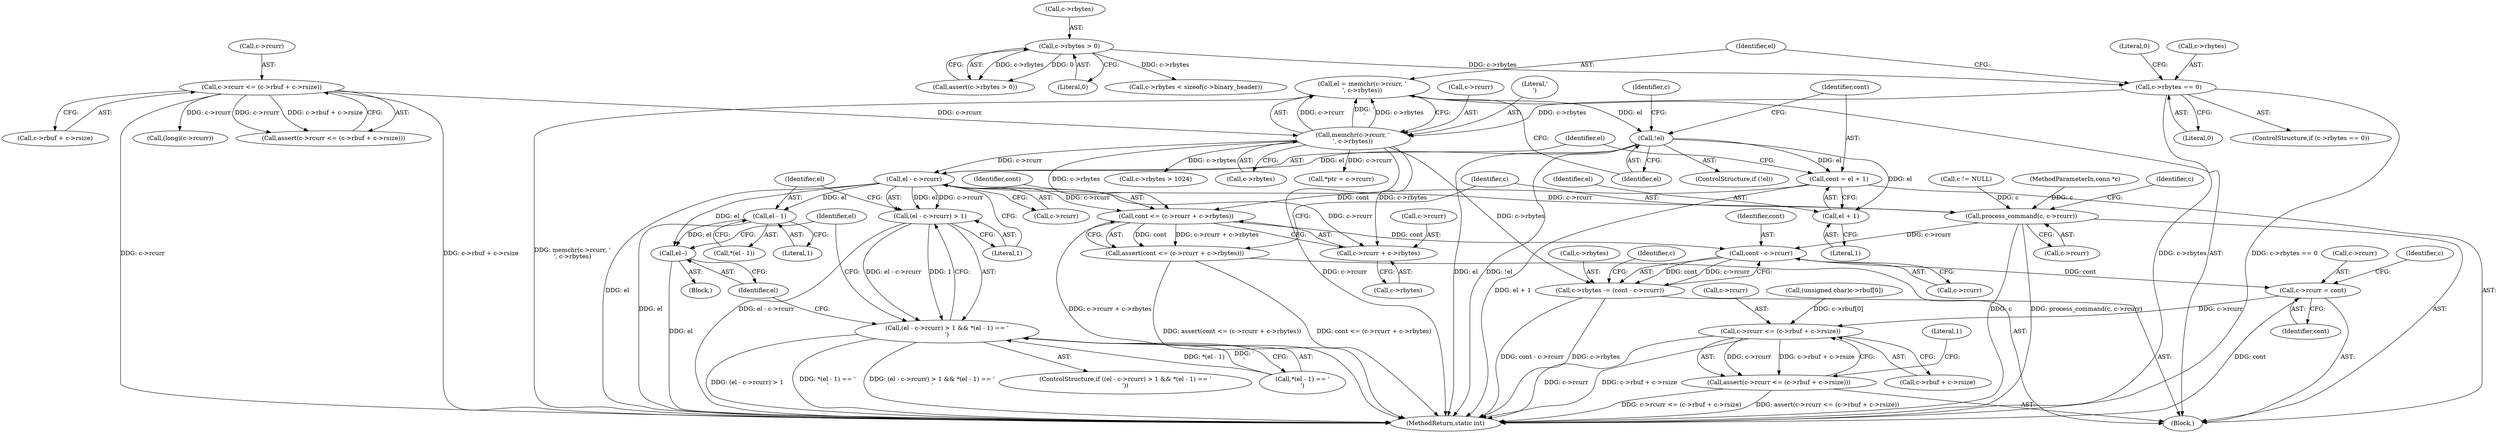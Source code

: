 digraph "0_memcached_75cc83685e103bc8ba380a57468c8f04413033f9@API" {
"1000482" [label="(Call,el = memchr(c->rcurr, '\n', c->rbytes))"];
"1000484" [label="(Call,memchr(c->rcurr, '\n', c->rbytes))"];
"1000115" [label="(Call,c->rcurr <= (c->rbuf + c->rsize))"];
"1000475" [label="(Call,c->rbytes == 0)"];
"1000127" [label="(Call,c->rbytes > 0)"];
"1000493" [label="(Call,!el)"];
"1000533" [label="(Call,cont = el + 1)"];
"1000561" [label="(Call,cont <= (c->rcurr + c->rbytes))"];
"1000560" [label="(Call,assert(cont <= (c->rcurr + c->rbytes)))"];
"1000579" [label="(Call,cont - c->rcurr)"];
"1000575" [label="(Call,c->rbytes -= (cont - c->rcurr))"];
"1000584" [label="(Call,c->rcurr = cont)"];
"1000590" [label="(Call,c->rcurr <= (c->rbuf + c->rsize))"];
"1000589" [label="(Call,assert(c->rcurr <= (c->rbuf + c->rsize)))"];
"1000535" [label="(Call,el + 1)"];
"1000541" [label="(Call,el - c->rcurr)"];
"1000540" [label="(Call,(el - c->rcurr) > 1)"];
"1000539" [label="(Call,(el - c->rcurr) > 1 && *(el - 1) == '\r')"];
"1000549" [label="(Call,el - 1)"];
"1000554" [label="(Call,el--)"];
"1000563" [label="(Call,c->rcurr + c->rbytes)"];
"1000570" [label="(Call,process_command(c, c->rcurr))"];
"1000497" [label="(Call,c->rbytes > 1024)"];
"1000119" [label="(Call,c->rbuf + c->rsize)"];
"1000603" [label="(MethodReturn,static int)"];
"1000570" [label="(Call,process_command(c, c->rcurr))"];
"1000563" [label="(Call,c->rcurr + c->rbytes)"];
"1000589" [label="(Call,assert(c->rcurr <= (c->rbuf + c->rsize)))"];
"1000543" [label="(Call,c->rcurr)"];
"1000128" [label="(Call,c->rbytes)"];
"1000494" [label="(Identifier,el)"];
"1000492" [label="(ControlStructure,if (!el))"];
"1000116" [label="(Call,c->rcurr)"];
"1000539" [label="(Call,(el - c->rcurr) > 1 && *(el - 1) == '\r')"];
"1000111" [label="(Call,c != NULL)"];
"1000546" [label="(Literal,1)"];
"1000475" [label="(Call,c->rbytes == 0)"];
"1000115" [label="(Call,c->rcurr <= (c->rbuf + c->rsize))"];
"1000590" [label="(Call,c->rcurr <= (c->rbuf + c->rsize))"];
"1000484" [label="(Call,memchr(c->rcurr, '\n', c->rbytes))"];
"1000482" [label="(Call,el = memchr(c->rcurr, '\n', c->rbytes))"];
"1000481" [label="(Literal,0)"];
"1000127" [label="(Call,c->rbytes > 0)"];
"1000554" [label="(Call,el--)"];
"1000562" [label="(Identifier,cont)"];
"1000538" [label="(ControlStructure,if ((el - c->rcurr) > 1 && *(el - 1) == '\r'))"];
"1000108" [label="(MethodParameterIn,conn *c)"];
"1000499" [label="(Identifier,c)"];
"1000542" [label="(Identifier,el)"];
"1000580" [label="(Identifier,cont)"];
"1000211" [label="(Call,(long)(c->rcurr))"];
"1000558" [label="(Identifier,el)"];
"1000584" [label="(Call,c->rcurr = cont)"];
"1000555" [label="(Identifier,el)"];
"1000577" [label="(Identifier,c)"];
"1000541" [label="(Call,el - c->rcurr)"];
"1000536" [label="(Identifier,el)"];
"1000535" [label="(Call,el + 1)"];
"1000553" [label="(Block,)"];
"1000489" [label="(Call,c->rbytes)"];
"1000602" [label="(Literal,1)"];
"1000550" [label="(Identifier,el)"];
"1000585" [label="(Call,c->rcurr)"];
"1000131" [label="(Literal,0)"];
"1000564" [label="(Call,c->rcurr)"];
"1000471" [label="(Block,)"];
"1000504" [label="(Call,*ptr = c->rcurr)"];
"1000571" [label="(Identifier,c)"];
"1000576" [label="(Call,c->rbytes)"];
"1000547" [label="(Call,*(el - 1) == '\r')"];
"1000567" [label="(Call,c->rbytes)"];
"1000572" [label="(Call,c->rcurr)"];
"1000195" [label="(Call,c->rbytes < sizeof(c->binary_header))"];
"1000533" [label="(Call,cont = el + 1)"];
"1000537" [label="(Literal,1)"];
"1000588" [label="(Identifier,cont)"];
"1000560" [label="(Call,assert(cont <= (c->rcurr + c->rbytes)))"];
"1000114" [label="(Call,assert(c->rcurr <= (c->rbuf + c->rsize)))"];
"1000485" [label="(Call,c->rcurr)"];
"1000575" [label="(Call,c->rbytes -= (cont - c->rcurr))"];
"1000548" [label="(Call,*(el - 1))"];
"1000147" [label="(Call,(unsigned char)c->rbuf[0])"];
"1000126" [label="(Call,assert(c->rbytes > 0))"];
"1000581" [label="(Call,c->rcurr)"];
"1000488" [label="(Literal,'\n')"];
"1000534" [label="(Identifier,cont)"];
"1000551" [label="(Literal,1)"];
"1000561" [label="(Call,cont <= (c->rcurr + c->rbytes))"];
"1000479" [label="(Literal,0)"];
"1000586" [label="(Identifier,c)"];
"1000591" [label="(Call,c->rcurr)"];
"1000540" [label="(Call,(el - c->rcurr) > 1)"];
"1000549" [label="(Call,el - 1)"];
"1000594" [label="(Call,c->rbuf + c->rsize)"];
"1000483" [label="(Identifier,el)"];
"1000493" [label="(Call,!el)"];
"1000474" [label="(ControlStructure,if (c->rbytes == 0))"];
"1000579" [label="(Call,cont - c->rcurr)"];
"1000476" [label="(Call,c->rbytes)"];
"1000592" [label="(Identifier,c)"];
"1000482" -> "1000471"  [label="AST: "];
"1000482" -> "1000484"  [label="CFG: "];
"1000483" -> "1000482"  [label="AST: "];
"1000484" -> "1000482"  [label="AST: "];
"1000494" -> "1000482"  [label="CFG: "];
"1000482" -> "1000603"  [label="DDG: memchr(c->rcurr, '\n', c->rbytes)"];
"1000484" -> "1000482"  [label="DDG: c->rcurr"];
"1000484" -> "1000482"  [label="DDG: '\n'"];
"1000484" -> "1000482"  [label="DDG: c->rbytes"];
"1000482" -> "1000493"  [label="DDG: el"];
"1000484" -> "1000489"  [label="CFG: "];
"1000485" -> "1000484"  [label="AST: "];
"1000488" -> "1000484"  [label="AST: "];
"1000489" -> "1000484"  [label="AST: "];
"1000484" -> "1000603"  [label="DDG: c->rcurr"];
"1000115" -> "1000484"  [label="DDG: c->rcurr"];
"1000475" -> "1000484"  [label="DDG: c->rbytes"];
"1000484" -> "1000497"  [label="DDG: c->rbytes"];
"1000484" -> "1000504"  [label="DDG: c->rcurr"];
"1000484" -> "1000541"  [label="DDG: c->rcurr"];
"1000484" -> "1000561"  [label="DDG: c->rbytes"];
"1000484" -> "1000563"  [label="DDG: c->rbytes"];
"1000484" -> "1000575"  [label="DDG: c->rbytes"];
"1000115" -> "1000114"  [label="AST: "];
"1000115" -> "1000119"  [label="CFG: "];
"1000116" -> "1000115"  [label="AST: "];
"1000119" -> "1000115"  [label="AST: "];
"1000114" -> "1000115"  [label="CFG: "];
"1000115" -> "1000603"  [label="DDG: c->rbuf + c->rsize"];
"1000115" -> "1000603"  [label="DDG: c->rcurr"];
"1000115" -> "1000114"  [label="DDG: c->rcurr"];
"1000115" -> "1000114"  [label="DDG: c->rbuf + c->rsize"];
"1000115" -> "1000211"  [label="DDG: c->rcurr"];
"1000475" -> "1000474"  [label="AST: "];
"1000475" -> "1000479"  [label="CFG: "];
"1000476" -> "1000475"  [label="AST: "];
"1000479" -> "1000475"  [label="AST: "];
"1000481" -> "1000475"  [label="CFG: "];
"1000483" -> "1000475"  [label="CFG: "];
"1000475" -> "1000603"  [label="DDG: c->rbytes"];
"1000475" -> "1000603"  [label="DDG: c->rbytes == 0"];
"1000127" -> "1000475"  [label="DDG: c->rbytes"];
"1000127" -> "1000126"  [label="AST: "];
"1000127" -> "1000131"  [label="CFG: "];
"1000128" -> "1000127"  [label="AST: "];
"1000131" -> "1000127"  [label="AST: "];
"1000126" -> "1000127"  [label="CFG: "];
"1000127" -> "1000126"  [label="DDG: c->rbytes"];
"1000127" -> "1000126"  [label="DDG: 0"];
"1000127" -> "1000195"  [label="DDG: c->rbytes"];
"1000493" -> "1000492"  [label="AST: "];
"1000493" -> "1000494"  [label="CFG: "];
"1000494" -> "1000493"  [label="AST: "];
"1000499" -> "1000493"  [label="CFG: "];
"1000534" -> "1000493"  [label="CFG: "];
"1000493" -> "1000603"  [label="DDG: el"];
"1000493" -> "1000603"  [label="DDG: !el"];
"1000493" -> "1000533"  [label="DDG: el"];
"1000493" -> "1000535"  [label="DDG: el"];
"1000493" -> "1000541"  [label="DDG: el"];
"1000533" -> "1000471"  [label="AST: "];
"1000533" -> "1000535"  [label="CFG: "];
"1000534" -> "1000533"  [label="AST: "];
"1000535" -> "1000533"  [label="AST: "];
"1000542" -> "1000533"  [label="CFG: "];
"1000533" -> "1000603"  [label="DDG: el + 1"];
"1000533" -> "1000561"  [label="DDG: cont"];
"1000561" -> "1000560"  [label="AST: "];
"1000561" -> "1000563"  [label="CFG: "];
"1000562" -> "1000561"  [label="AST: "];
"1000563" -> "1000561"  [label="AST: "];
"1000560" -> "1000561"  [label="CFG: "];
"1000561" -> "1000603"  [label="DDG: c->rcurr + c->rbytes"];
"1000561" -> "1000560"  [label="DDG: cont"];
"1000561" -> "1000560"  [label="DDG: c->rcurr + c->rbytes"];
"1000541" -> "1000561"  [label="DDG: c->rcurr"];
"1000561" -> "1000579"  [label="DDG: cont"];
"1000560" -> "1000471"  [label="AST: "];
"1000571" -> "1000560"  [label="CFG: "];
"1000560" -> "1000603"  [label="DDG: assert(cont <= (c->rcurr + c->rbytes))"];
"1000560" -> "1000603"  [label="DDG: cont <= (c->rcurr + c->rbytes)"];
"1000579" -> "1000575"  [label="AST: "];
"1000579" -> "1000581"  [label="CFG: "];
"1000580" -> "1000579"  [label="AST: "];
"1000581" -> "1000579"  [label="AST: "];
"1000575" -> "1000579"  [label="CFG: "];
"1000579" -> "1000575"  [label="DDG: cont"];
"1000579" -> "1000575"  [label="DDG: c->rcurr"];
"1000570" -> "1000579"  [label="DDG: c->rcurr"];
"1000579" -> "1000584"  [label="DDG: cont"];
"1000575" -> "1000471"  [label="AST: "];
"1000576" -> "1000575"  [label="AST: "];
"1000586" -> "1000575"  [label="CFG: "];
"1000575" -> "1000603"  [label="DDG: cont - c->rcurr"];
"1000575" -> "1000603"  [label="DDG: c->rbytes"];
"1000584" -> "1000471"  [label="AST: "];
"1000584" -> "1000588"  [label="CFG: "];
"1000585" -> "1000584"  [label="AST: "];
"1000588" -> "1000584"  [label="AST: "];
"1000592" -> "1000584"  [label="CFG: "];
"1000584" -> "1000603"  [label="DDG: cont"];
"1000584" -> "1000590"  [label="DDG: c->rcurr"];
"1000590" -> "1000589"  [label="AST: "];
"1000590" -> "1000594"  [label="CFG: "];
"1000591" -> "1000590"  [label="AST: "];
"1000594" -> "1000590"  [label="AST: "];
"1000589" -> "1000590"  [label="CFG: "];
"1000590" -> "1000603"  [label="DDG: c->rcurr"];
"1000590" -> "1000603"  [label="DDG: c->rbuf + c->rsize"];
"1000590" -> "1000589"  [label="DDG: c->rcurr"];
"1000590" -> "1000589"  [label="DDG: c->rbuf + c->rsize"];
"1000147" -> "1000590"  [label="DDG: c->rbuf[0]"];
"1000589" -> "1000471"  [label="AST: "];
"1000602" -> "1000589"  [label="CFG: "];
"1000589" -> "1000603"  [label="DDG: assert(c->rcurr <= (c->rbuf + c->rsize))"];
"1000589" -> "1000603"  [label="DDG: c->rcurr <= (c->rbuf + c->rsize)"];
"1000535" -> "1000537"  [label="CFG: "];
"1000536" -> "1000535"  [label="AST: "];
"1000537" -> "1000535"  [label="AST: "];
"1000541" -> "1000540"  [label="AST: "];
"1000541" -> "1000543"  [label="CFG: "];
"1000542" -> "1000541"  [label="AST: "];
"1000543" -> "1000541"  [label="AST: "];
"1000546" -> "1000541"  [label="CFG: "];
"1000541" -> "1000603"  [label="DDG: el"];
"1000541" -> "1000540"  [label="DDG: el"];
"1000541" -> "1000540"  [label="DDG: c->rcurr"];
"1000541" -> "1000549"  [label="DDG: el"];
"1000541" -> "1000554"  [label="DDG: el"];
"1000541" -> "1000563"  [label="DDG: c->rcurr"];
"1000541" -> "1000570"  [label="DDG: c->rcurr"];
"1000540" -> "1000539"  [label="AST: "];
"1000540" -> "1000546"  [label="CFG: "];
"1000546" -> "1000540"  [label="AST: "];
"1000550" -> "1000540"  [label="CFG: "];
"1000539" -> "1000540"  [label="CFG: "];
"1000540" -> "1000603"  [label="DDG: el - c->rcurr"];
"1000540" -> "1000539"  [label="DDG: el - c->rcurr"];
"1000540" -> "1000539"  [label="DDG: 1"];
"1000539" -> "1000538"  [label="AST: "];
"1000539" -> "1000547"  [label="CFG: "];
"1000547" -> "1000539"  [label="AST: "];
"1000555" -> "1000539"  [label="CFG: "];
"1000558" -> "1000539"  [label="CFG: "];
"1000539" -> "1000603"  [label="DDG: (el - c->rcurr) > 1"];
"1000539" -> "1000603"  [label="DDG: *(el - 1) == '\r'"];
"1000539" -> "1000603"  [label="DDG: (el - c->rcurr) > 1 && *(el - 1) == '\r'"];
"1000547" -> "1000539"  [label="DDG: *(el - 1)"];
"1000547" -> "1000539"  [label="DDG: '\r'"];
"1000549" -> "1000548"  [label="AST: "];
"1000549" -> "1000551"  [label="CFG: "];
"1000550" -> "1000549"  [label="AST: "];
"1000551" -> "1000549"  [label="AST: "];
"1000548" -> "1000549"  [label="CFG: "];
"1000549" -> "1000603"  [label="DDG: el"];
"1000549" -> "1000554"  [label="DDG: el"];
"1000554" -> "1000553"  [label="AST: "];
"1000554" -> "1000555"  [label="CFG: "];
"1000555" -> "1000554"  [label="AST: "];
"1000558" -> "1000554"  [label="CFG: "];
"1000554" -> "1000603"  [label="DDG: el"];
"1000563" -> "1000567"  [label="CFG: "];
"1000564" -> "1000563"  [label="AST: "];
"1000567" -> "1000563"  [label="AST: "];
"1000570" -> "1000471"  [label="AST: "];
"1000570" -> "1000572"  [label="CFG: "];
"1000571" -> "1000570"  [label="AST: "];
"1000572" -> "1000570"  [label="AST: "];
"1000577" -> "1000570"  [label="CFG: "];
"1000570" -> "1000603"  [label="DDG: c"];
"1000570" -> "1000603"  [label="DDG: process_command(c, c->rcurr)"];
"1000111" -> "1000570"  [label="DDG: c"];
"1000108" -> "1000570"  [label="DDG: c"];
}
